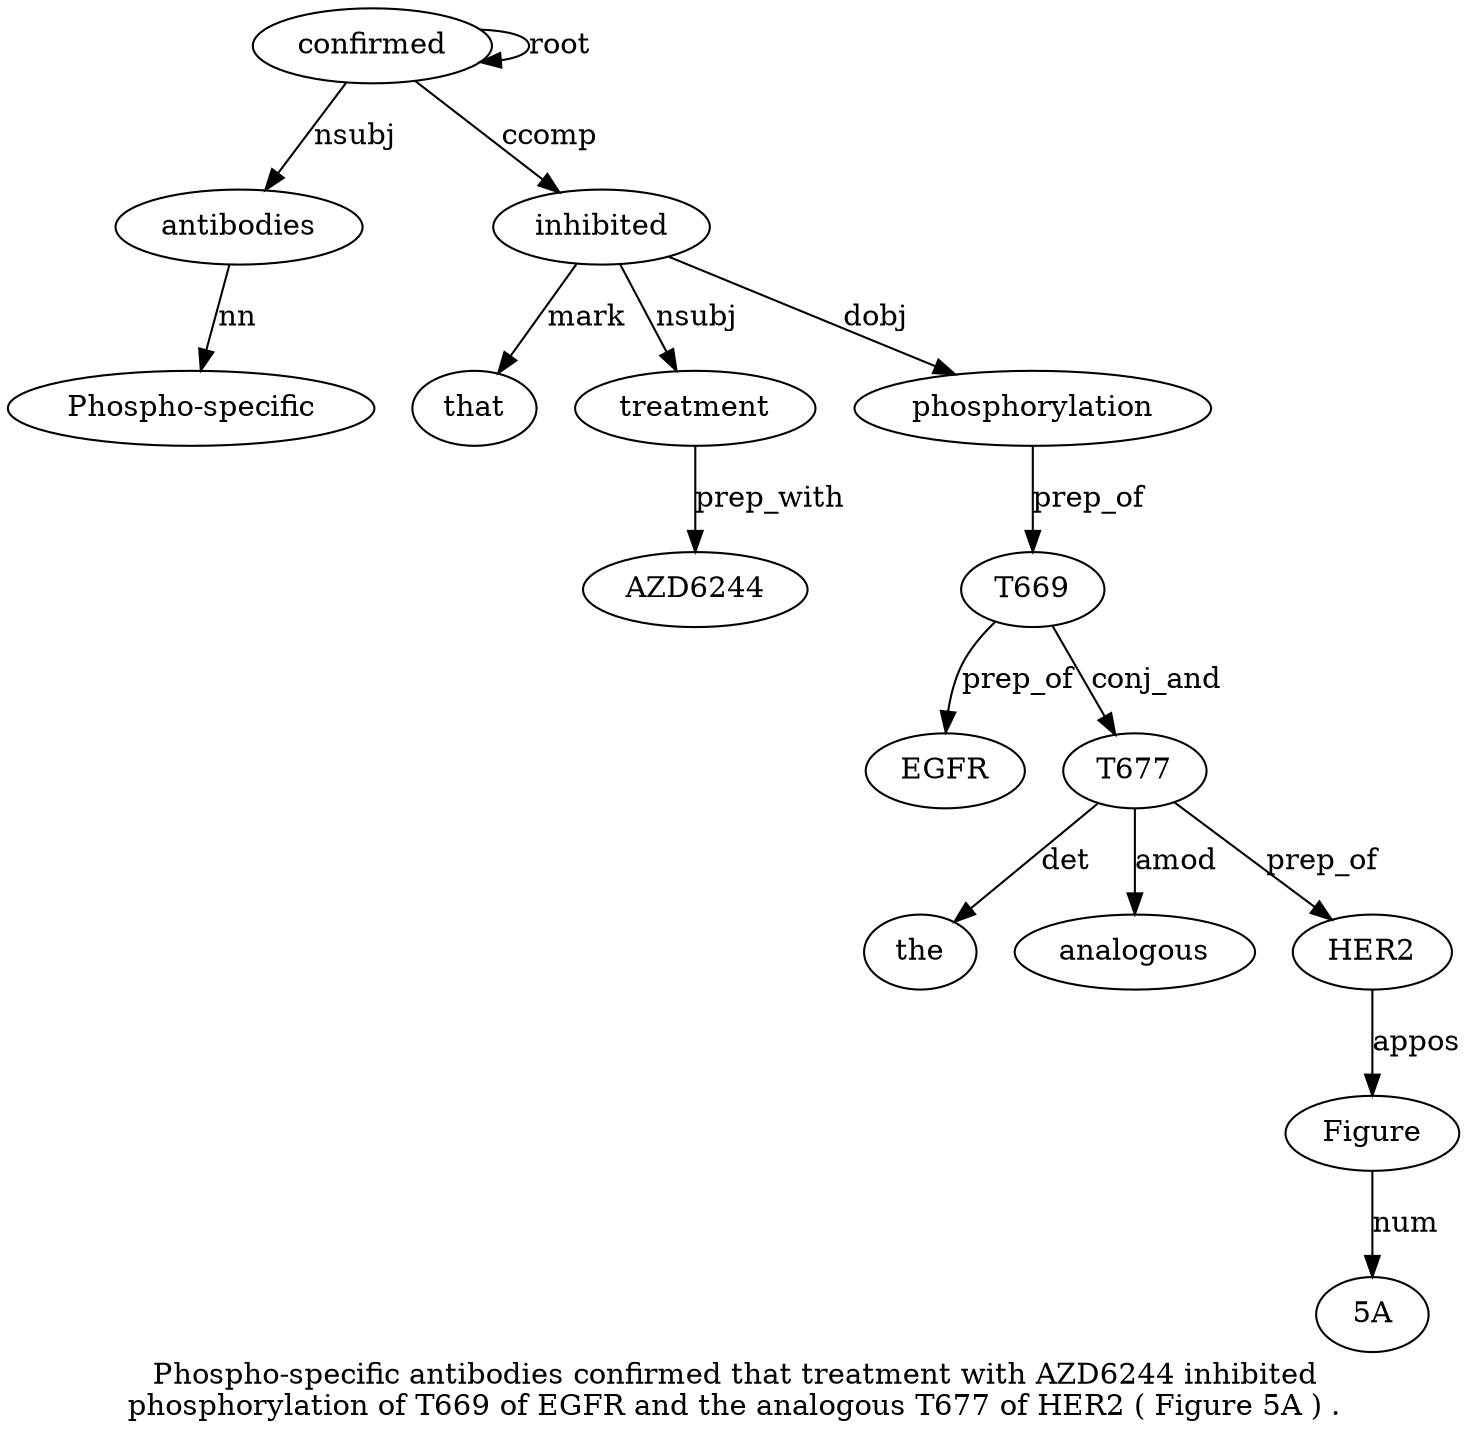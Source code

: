 digraph "Phospho-specific antibodies confirmed that treatment with AZD6244 inhibited phosphorylation of T669 of EGFR and the analogous T677 of HER2 ( Figure 5A ) ." {
label="Phospho-specific antibodies confirmed that treatment with AZD6244 inhibited
phosphorylation of T669 of EGFR and the analogous T677 of HER2 ( Figure 5A ) .";
antibodies2 [style=filled, fillcolor=white, label=antibodies];
"Phospho-specific1" [style=filled, fillcolor=white, label="Phospho-specific"];
antibodies2 -> "Phospho-specific1"  [label=nn];
confirmed3 [style=filled, fillcolor=white, label=confirmed];
confirmed3 -> antibodies2  [label=nsubj];
confirmed3 -> confirmed3  [label=root];
inhibited8 [style=filled, fillcolor=white, label=inhibited];
that4 [style=filled, fillcolor=white, label=that];
inhibited8 -> that4  [label=mark];
treatment5 [style=filled, fillcolor=white, label=treatment];
inhibited8 -> treatment5  [label=nsubj];
AZD62447 [style=filled, fillcolor=white, label=AZD6244];
treatment5 -> AZD62447  [label=prep_with];
confirmed3 -> inhibited8  [label=ccomp];
phosphorylation9 [style=filled, fillcolor=white, label=phosphorylation];
inhibited8 -> phosphorylation9  [label=dobj];
T66911 [style=filled, fillcolor=white, label=T669];
phosphorylation9 -> T66911  [label=prep_of];
EGFR13 [style=filled, fillcolor=white, label=EGFR];
T66911 -> EGFR13  [label=prep_of];
T6771 [style=filled, fillcolor=white, label=T677];
the15 [style=filled, fillcolor=white, label=the];
T6771 -> the15  [label=det];
analogous16 [style=filled, fillcolor=white, label=analogous];
T6771 -> analogous16  [label=amod];
T66911 -> T6771  [label=conj_and];
HER219 [style=filled, fillcolor=white, label=HER2];
T6771 -> HER219  [label=prep_of];
Figure21 [style=filled, fillcolor=white, label=Figure];
HER219 -> Figure21  [label=appos];
"5A22" [style=filled, fillcolor=white, label="5A"];
Figure21 -> "5A22"  [label=num];
}
